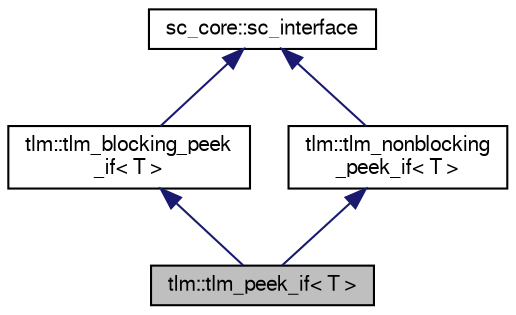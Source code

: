 digraph "tlm::tlm_peek_if&lt; T &gt;"
{
  edge [fontname="FreeSans",fontsize="10",labelfontname="FreeSans",labelfontsize="10"];
  node [fontname="FreeSans",fontsize="10",shape=record];
  Node8 [label="tlm::tlm_peek_if\< T \>",height=0.2,width=0.4,color="black", fillcolor="grey75", style="filled", fontcolor="black"];
  Node9 -> Node8 [dir="back",color="midnightblue",fontsize="10",style="solid",fontname="FreeSans"];
  Node9 [label="tlm::tlm_blocking_peek\l_if\< T \>",height=0.2,width=0.4,color="black", fillcolor="white", style="filled",URL="$a02299.html"];
  Node10 -> Node9 [dir="back",color="midnightblue",fontsize="10",style="solid",fontname="FreeSans"];
  Node10 [label="sc_core::sc_interface",height=0.2,width=0.4,color="black", fillcolor="white", style="filled",URL="/mnt/c/Users/fangk/Documents/hdl-playground/lib/systemc-2.3.3/objdir/docs/sysc/doxygen/systemc.tag$a01196.html"];
  Node11 -> Node8 [dir="back",color="midnightblue",fontsize="10",style="solid",fontname="FreeSans"];
  Node11 [label="tlm::tlm_nonblocking\l_peek_if\< T \>",height=0.2,width=0.4,color="black", fillcolor="white", style="filled",URL="$a02303.html"];
  Node10 -> Node11 [dir="back",color="midnightblue",fontsize="10",style="solid",fontname="FreeSans"];
}
